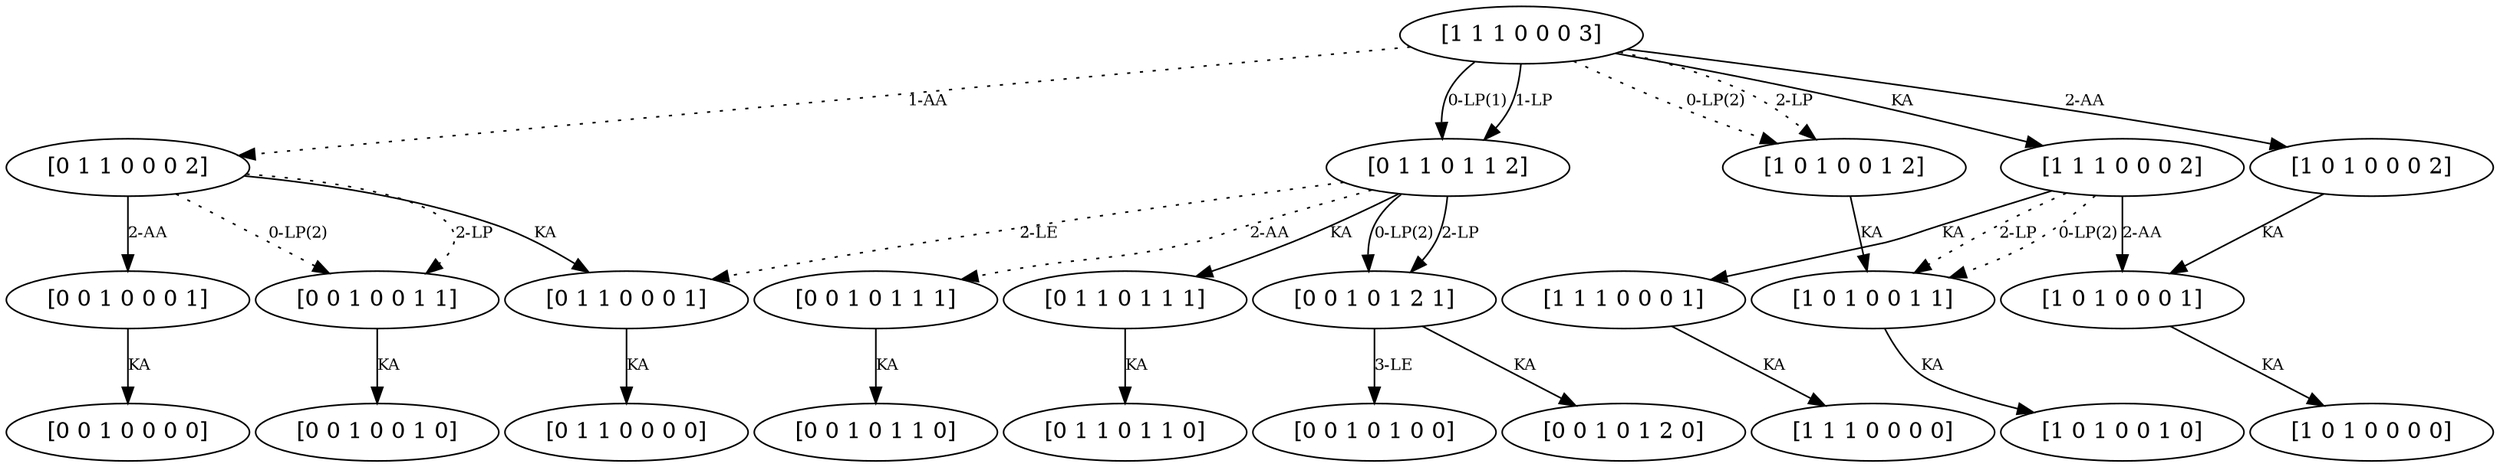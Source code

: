 digraph  {
	graph [ratio="compress",margin=0,nodesep=0.05];
	node [label="\N"];
	edge [fontsize=10];
	520	 [capacity="[0 1 1]",
		label="[0 1 1 0 1 1 0]",
		stock="[0 1 1]",
		time=0,
		value=0.0];
	521	 [capacity="[0 1 1]",
		label="[0 1 1 0 1 1 1]",
		stock="[0 1 1]",
		time=1,
		value=0.0];
	521 -> 520 [key=KA,
	goal="[0 1 1 0 1 1 0]",
	label=KA,
	modus=KA,
	revenue=0,
	time=1,
	weight=0,
	weight_goal=0.0];
522 [capacity="[0 1 1]",
	label="[0 1 1 0 1 1 2]",
	stock="[0 1 1]",
	time=2,
	value=1050.0];
522 -> 521 [key=KA,
goal="[0 1 1 0 1 1 1]",
label=KA,
modus=KA,
revenue=0,
time=2,
weight=0,
weight_goal=0.0];
537 [capacity="[0 1 1]",
label="[0 1 1 0 0 0 1]",
stock="[0 0 0]",
time=1,
value=0.0];
522 -> 537 [key="2-LE",
goal="[0 1 1 0 0 0 1]",
label="2-LE",
modus=LE,
revenue=0,
style=dotted,
time=2,
weight=0,
weight_goal=0.0];
733 [capacity="[0 0 1]",
label="[0 0 1 0 1 2 1]",
stock="[0 1 2]",
time=1,
value=1500.0];
522 -> 733 [key="2-LP",
goal="[0 0 1 0 1 2 1]",
label="2-LP",
modus=LP,
revenue=0,
time=2,
weight=1500.0,
weight_goal=1500.0];
522 -> 733 [key="0-LP(2)",
goal="[0 0 1 0 1 2 1]",
label="0-LP(2)",
modus=LP,
revenue=0,
time=2,
weight=1500.0,
weight_goal=1500.0];
737 [capacity="[0 0 1]",
label="[0 0 1 0 1 1 1]",
stock="[0 1 1]",
time=1,
value=0.0];
522 -> 737 [key="2-AA",
goal="[0 0 1 0 1 1 1]",
label="2-AA",
modus=AA,
revenue=0,
style=dotted,
time=2,
weight=0,
weight_goal=0.0];
536 [capacity="[0 1 1]",
label="[0 1 1 0 0 0 0]",
stock="[0 0 0]",
time=0,
value=0.0];
537 -> 536 [key=KA,
goal="[0 1 1 0 0 0 0]",
label=KA,
modus=KA,
revenue=0,
time=1,
weight=0,
weight_goal=0.0];
538 [capacity="[0 1 1]",
label="[0 1 1 0 0 0 2]",
stock="[0 0 0]",
time=2,
value=60.0];
538 -> 537 [key=KA,
goal="[0 1 1 0 0 0 1]",
label=KA,
modus=KA,
revenue=0,
time=2,
weight=0,
weight_goal=0.0];
749 [capacity="[0 0 1]",
label="[0 0 1 0 0 1 1]",
stock="[0 0 1]",
time=1,
value=0.0];
538 -> 749 [key="2-LP",
goal="[0 0 1 0 0 1 1]",
label="2-LP",
modus=LP,
revenue=0,
style=dotted,
time=2,
weight=0,
weight_goal=0.0];
538 -> 749 [key="0-LP(2)",
goal="[0 0 1 0 0 1 1]",
label="0-LP(2)",
modus=LP,
revenue=0,
style=dotted,
time=2,
weight=0,
weight_goal=0.0];
753 [capacity="[0 0 1]",
label="[0 0 1 0 0 0 1]",
stock="[0 0 0]",
time=1,
value=0.0];
538 -> 753 [key="2-AA",
goal="[0 0 1 0 0 0 1]",
label="2-AA",
modus=AA,
revenue=200,
time=2,
weight=200.0,
weight_goal=0.0];
316 [capacity="[1 0 1]",
label="[1 0 1 0 0 1 0]",
stock="[0 0 1]",
time=0,
value=0.0];
317 [capacity="[1 0 1]",
label="[1 0 1 0 0 1 1]",
stock="[0 0 1]",
time=1,
value=0.0];
317 -> 316 [key=KA,
goal="[1 0 1 0 0 1 0]",
label=KA,
modus=KA,
revenue=0,
time=1,
weight=0,
weight_goal=0.0];
318 [capacity="[1 0 1]",
label="[1 0 1 0 0 1 2]",
stock="[0 0 1]",
time=2,
value=0.0];
318 -> 317 [key=KA,
goal="[1 0 1 0 0 1 1]",
label=KA,
modus=KA,
revenue=0,
time=2,
weight=0,
weight_goal=0.0];
320 [capacity="[1 0 1]",
label="[1 0 1 0 0 0 0]",
stock="[0 0 0]",
time=0,
value=0.0];
321 [capacity="[1 0 1]",
label="[1 0 1 0 0 0 1]",
stock="[0 0 0]",
time=1,
value=0.0];
321 -> 320 [key=KA,
goal="[1 0 1 0 0 0 0]",
label=KA,
modus=KA,
revenue=0,
time=1,
weight=0,
weight_goal=0.0];
322 [capacity="[1 0 1]",
label="[1 0 1 0 0 0 2]",
stock="[0 0 0]",
time=2,
value=0.0];
322 -> 321 [key=KA,
goal="[1 0 1 0 0 0 1]",
label=KA,
modus=KA,
revenue=0,
time=2,
weight=0,
weight_goal=0.0];
732 [capacity="[0 0 1]",
label="[0 0 1 0 1 2 0]",
stock="[0 1 2]",
time=0,
value=0.0];
733 -> 732 [key=KA,
goal="[0 0 1 0 1 2 0]",
label=KA,
modus=KA,
revenue=0,
time=1,
weight=0,
weight_goal=0.0];
740 [capacity="[0 0 1]",
label="[0 0 1 0 1 0 0]",
stock="[0 1 0]",
time=0,
value=0.0];
733 -> 740 [key="3-LE",
goal="[0 0 1 0 1 0 0]",
label="3-LE",
modus=LE,
revenue=5000,
time=1,
weight=5000.0,
weight_goal=0.0];
736 [capacity="[0 0 1]",
label="[0 0 1 0 1 1 0]",
stock="[0 1 1]",
time=0,
value=0.0];
737 -> 736 [key=KA,
goal="[0 0 1 0 1 1 0]",
label=KA,
modus=KA,
revenue=0,
time=1,
weight=0,
weight_goal=0.0];
104 [capacity="[1 1 1]",
label="[1 1 1 0 0 0 0]",
stock="[0 0 0]",
time=0,
value=0.0];
105 [capacity="[1 1 1]",
label="[1 1 1 0 0 0 1]",
stock="[0 0 0]",
time=1,
value=0.0];
105 -> 104 [key=KA,
goal="[1 1 1 0 0 0 0]",
label=KA,
modus=KA,
revenue=0,
time=1,
weight=0,
weight_goal=0.0];
106 [capacity="[1 1 1]",
label="[1 1 1 0 0 0 2]",
stock="[0 0 0]",
time=2,
value=60.0];
106 -> 317 [key="2-LP",
goal="[1 0 1 0 0 1 1]",
label="2-LP",
modus=LP,
revenue=0,
style=dotted,
time=2,
weight=0,
weight_goal=0.0];
106 -> 317 [key="0-LP(2)",
goal="[1 0 1 0 0 1 1]",
label="0-LP(2)",
modus=LP,
revenue=0,
style=dotted,
time=2,
weight=0,
weight_goal=0.0];
106 -> 321 [key="2-AA",
goal="[1 0 1 0 0 0 1]",
label="2-AA",
modus=AA,
revenue=200,
time=2,
weight=200.0,
weight_goal=0.0];
106 -> 105 [key=KA,
goal="[1 1 1 0 0 0 1]",
label=KA,
modus=KA,
revenue=0,
time=2,
weight=0,
weight_goal=0.0];
107 [capacity="[1 1 1]",
label="[1 1 1 0 0 0 3]",
stock="[0 0 0]",
time=3,
value=498.0];
107 -> 522 [key="1-LP",
goal="[0 1 1 0 1 1 2]",
label="1-LP",
modus=LP,
revenue=0,
time=3,
weight=990.0,
weight_goal=1050.0];
107 -> 522 [key="0-LP(1)",
goal="[0 1 1 0 1 1 2]",
label="0-LP(1)",
modus=LP,
revenue=0,
time=3,
weight=990.0,
weight_goal=1050.0];
107 -> 538 [key="1-AA",
goal="[0 1 1 0 0 0 2]",
label="1-AA",
modus=AA,
revenue=0,
style=dotted,
time=3,
weight=0,
weight_goal=60.0];
107 -> 318 [key="2-LP",
goal="[1 0 1 0 0 1 2]",
label="2-LP",
modus=LP,
revenue=0,
style=dotted,
time=3,
weight=0,
weight_goal=0.0];
107 -> 318 [key="0-LP(2)",
goal="[1 0 1 0 0 1 2]",
label="0-LP(2)",
modus=LP,
revenue=0,
style=dotted,
time=3,
weight=0,
weight_goal=0.0];
107 -> 322 [key="2-AA",
goal="[1 0 1 0 0 0 2]",
label="2-AA",
modus=AA,
revenue=200,
time=3,
weight=140.0,
weight_goal=0.0];
107 -> 106 [key=KA,
goal="[1 1 1 0 0 0 2]",
label=KA,
modus=KA,
revenue=0,
time=3,
weight=0,
weight_goal=60.0];
748 [capacity="[0 0 1]",
label="[0 0 1 0 0 1 0]",
stock="[0 0 1]",
time=0,
value=0.0];
749 -> 748 [key=KA,
goal="[0 0 1 0 0 1 0]",
label=KA,
modus=KA,
revenue=0,
time=1,
weight=0,
weight_goal=0.0];
752 [capacity="[0 0 1]",
label="[0 0 1 0 0 0 0]",
stock="[0 0 0]",
time=0,
value=0.0];
753 -> 752 [key=KA,
goal="[0 0 1 0 0 0 0]",
label=KA,
modus=KA,
revenue=0,
time=1,
weight=0,
weight_goal=0.0];
}
